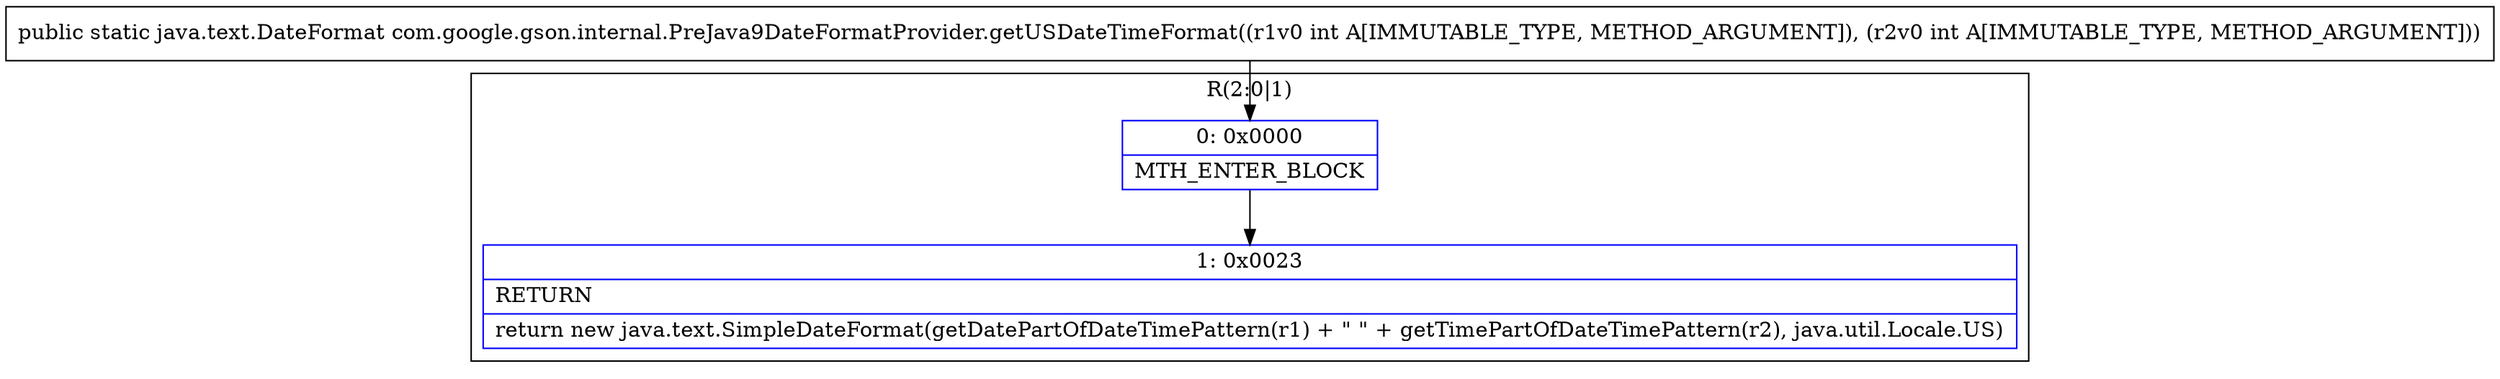 digraph "CFG forcom.google.gson.internal.PreJava9DateFormatProvider.getUSDateTimeFormat(II)Ljava\/text\/DateFormat;" {
subgraph cluster_Region_726109880 {
label = "R(2:0|1)";
node [shape=record,color=blue];
Node_0 [shape=record,label="{0\:\ 0x0000|MTH_ENTER_BLOCK\l}"];
Node_1 [shape=record,label="{1\:\ 0x0023|RETURN\l|return new java.text.SimpleDateFormat(getDatePartOfDateTimePattern(r1) + \" \" + getTimePartOfDateTimePattern(r2), java.util.Locale.US)\l}"];
}
MethodNode[shape=record,label="{public static java.text.DateFormat com.google.gson.internal.PreJava9DateFormatProvider.getUSDateTimeFormat((r1v0 int A[IMMUTABLE_TYPE, METHOD_ARGUMENT]), (r2v0 int A[IMMUTABLE_TYPE, METHOD_ARGUMENT])) }"];
MethodNode -> Node_0;
Node_0 -> Node_1;
}

